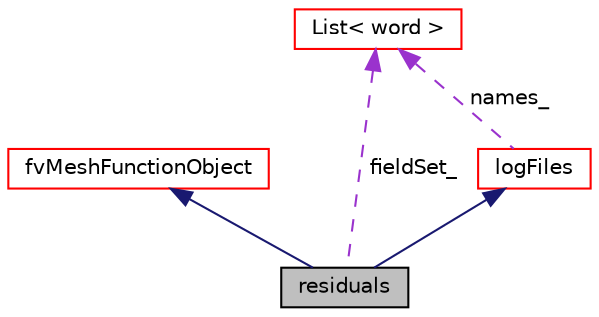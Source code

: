 digraph "residuals"
{
  bgcolor="transparent";
  edge [fontname="Helvetica",fontsize="10",labelfontname="Helvetica",labelfontsize="10"];
  node [fontname="Helvetica",fontsize="10",shape=record];
  Node6 [label="residuals",height=0.2,width=0.4,color="black", fillcolor="grey75", style="filled", fontcolor="black"];
  Node7 -> Node6 [dir="back",color="midnightblue",fontsize="10",style="solid",fontname="Helvetica"];
  Node7 [label="fvMeshFunctionObject",height=0.2,width=0.4,color="red",URL="$a23437.html",tooltip="Specialization of Foam::functionObject for an Foam::fvMesh, providing a reference to the Foam::fvMesh..."];
  Node55 -> Node6 [dir="back",color="midnightblue",fontsize="10",style="solid",fontname="Helvetica"];
  Node55 [label="logFiles",height=0.2,width=0.4,color="red",URL="$a27229.html",tooltip="functionObject base class for creating, maintaining and writing log files e.g. integrated of averaged..."];
  Node57 -> Node55 [dir="back",color="darkorchid3",fontsize="10",style="dashed",label=" names_" ,fontname="Helvetica"];
  Node57 [label="List\< word \>",height=0.2,width=0.4,color="red",URL="$a26833.html"];
  Node57 -> Node6 [dir="back",color="darkorchid3",fontsize="10",style="dashed",label=" fieldSet_" ,fontname="Helvetica"];
}
